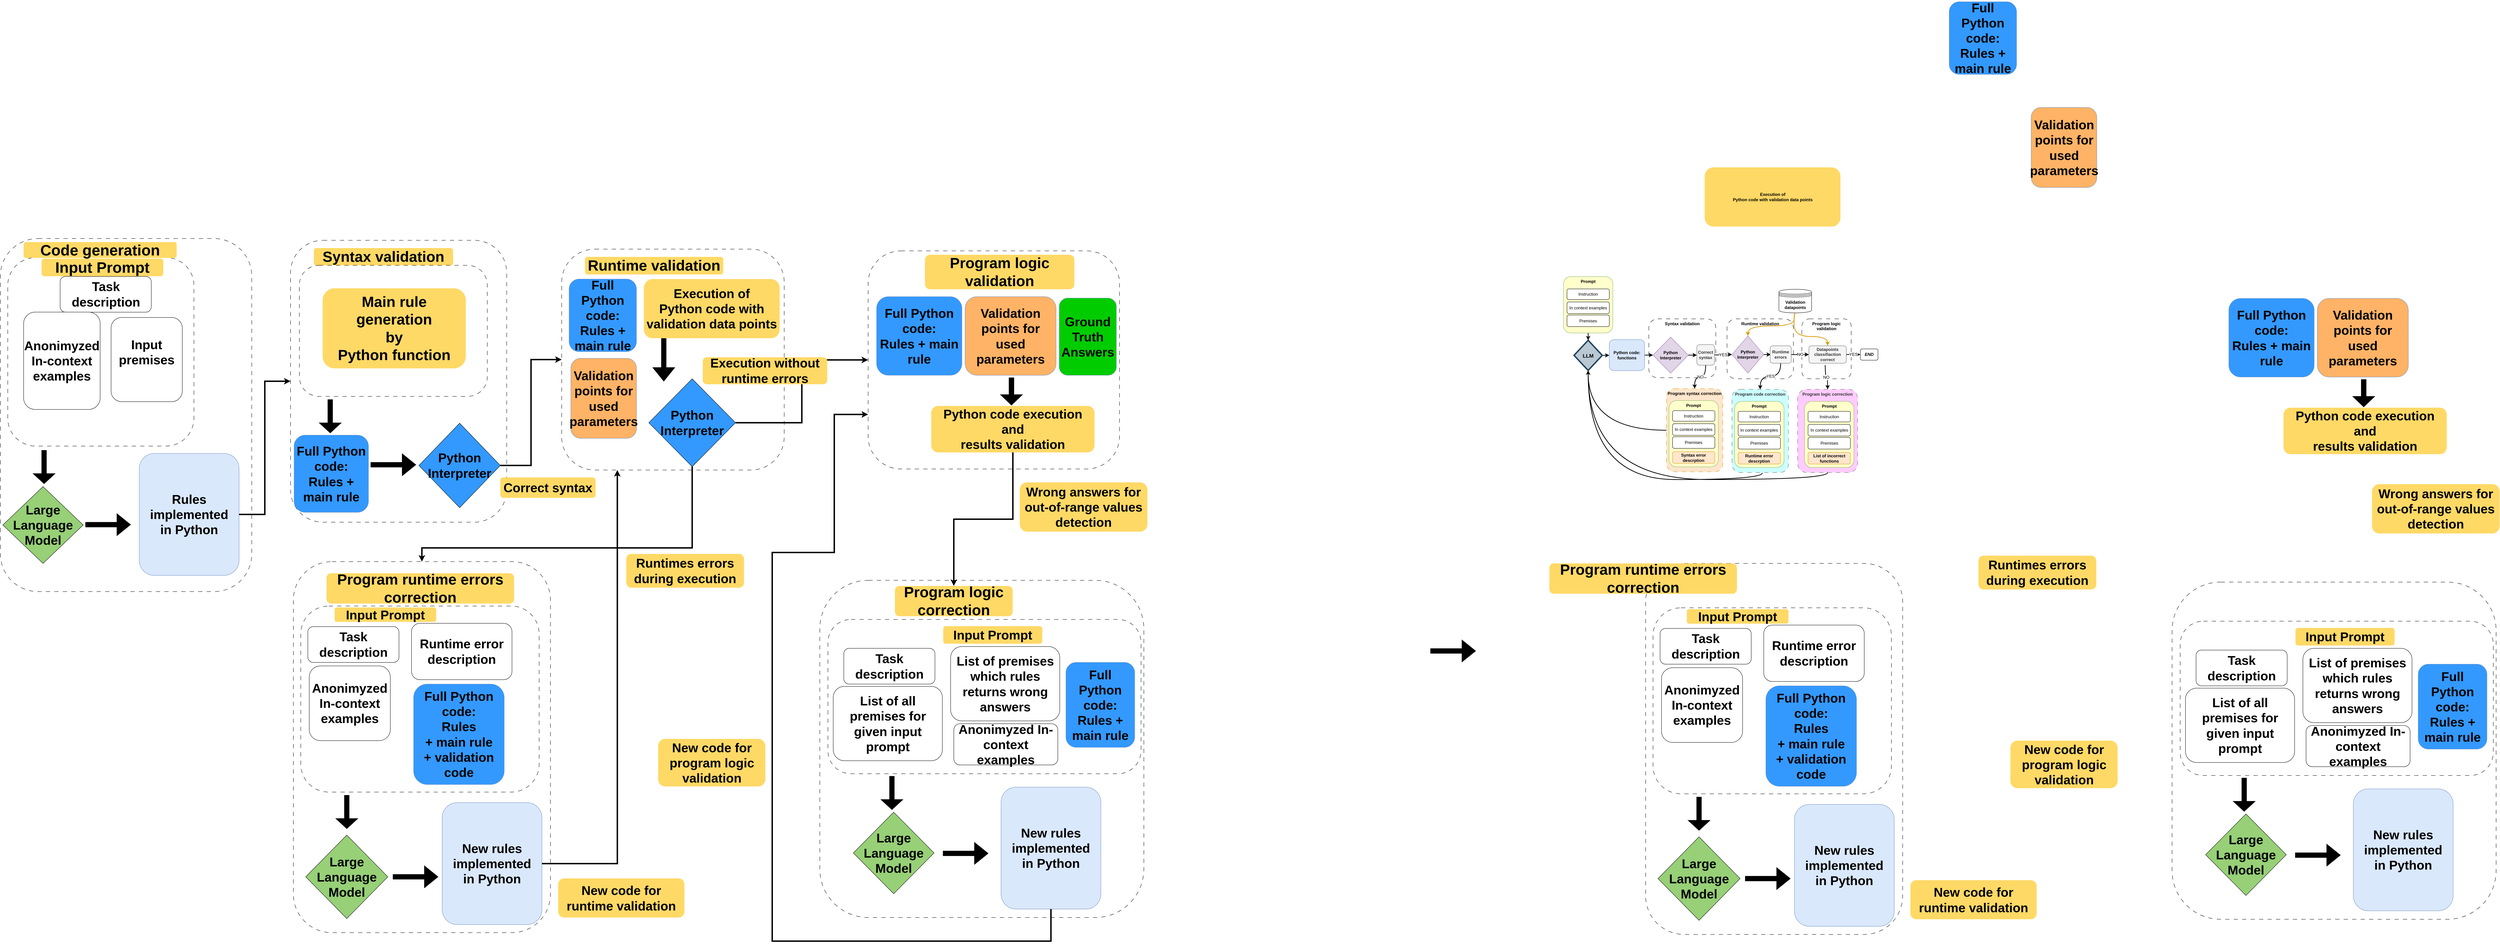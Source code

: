 <mxfile version="22.1.18" type="device">
  <diagram name="Strona-1" id="kpScrxzO6nyY7kqh5VTG">
    <mxGraphModel dx="1595" dy="4120" grid="1" gridSize="10" guides="1" tooltips="1" connect="1" arrows="1" fold="1" page="0" pageScale="1" pageWidth="3300" pageHeight="2339" background="none" math="0" shadow="0">
      <root>
        <mxCell id="0" />
        <mxCell id="1" parent="0" />
        <mxCell id="Do4RafG-QtdL9EKrPoSx-111" value="&lt;b style=&quot;border-color: var(--border-color);&quot;&gt;Program logic correction&lt;/b&gt;" style="rounded=1;whiteSpace=wrap;html=1;dashed=1;dashPattern=12 12;verticalAlign=top;fillColor=#FFCCFF;strokeColor=#666666;fontColor=#333333;" parent="1" vertex="1">
          <mxGeometry x="5122.12" y="-1820" width="170" height="236" as="geometry" />
        </mxCell>
        <mxCell id="Do4RafG-QtdL9EKrPoSx-112" value="&lt;div style=&quot;font-size: 12px;&quot;&gt;&lt;b style=&quot;font-size: 12px;&quot;&gt;&lt;font style=&quot;font-size: 12px;&quot;&gt;Prompt&lt;/font&gt;&lt;/b&gt;&lt;/div&gt;" style="rounded=1;whiteSpace=wrap;html=1;fillColor=#FFFFCC;align=center;strokeColor=#82b366;fontSize=12;verticalAlign=top;" parent="1" vertex="1">
          <mxGeometry x="5141.62" y="-1786" width="140" height="188" as="geometry" />
        </mxCell>
        <mxCell id="Do4RafG-QtdL9EKrPoSx-113" value="Instruction" style="rounded=1;whiteSpace=wrap;html=1;fontFamily=Helvetica;fontSize=12;fontColor=default;" parent="1" vertex="1">
          <mxGeometry x="5151.62" y="-1757.5" width="120" height="30" as="geometry" />
        </mxCell>
        <mxCell id="Do4RafG-QtdL9EKrPoSx-114" value="In context examples" style="rounded=1;whiteSpace=wrap;html=1;fontFamily=Helvetica;fontSize=12;fontColor=default;" parent="1" vertex="1">
          <mxGeometry x="5151.62" y="-1720.5" width="120" height="33" as="geometry" />
        </mxCell>
        <mxCell id="Do4RafG-QtdL9EKrPoSx-115" value="Premises" style="rounded=1;whiteSpace=wrap;html=1;fontFamily=Helvetica;fontSize=12;fontColor=default;" parent="1" vertex="1">
          <mxGeometry x="5151.62" y="-1683.5" width="120" height="33" as="geometry" />
        </mxCell>
        <mxCell id="Do4RafG-QtdL9EKrPoSx-116" value="List of incorrect functions" style="rounded=1;whiteSpace=wrap;html=1;fontFamily=Helvetica;fontSize=12;fillColor=#ffe6cc;strokeColor=#d79b00;fontStyle=1" parent="1" vertex="1">
          <mxGeometry x="5151.62" y="-1641" width="120" height="33" as="geometry" />
        </mxCell>
        <mxCell id="Do4RafG-QtdL9EKrPoSx-109" value="&lt;b style=&quot;border-color: var(--border-color);&quot;&gt;Program code correction&lt;/b&gt;" style="rounded=1;whiteSpace=wrap;html=1;dashed=1;dashPattern=12 12;verticalAlign=top;fillColor=#CCFFFF;fontColor=#333333;strokeColor=#666666;" parent="1" vertex="1">
          <mxGeometry x="4936" y="-1820" width="160" height="236" as="geometry" />
        </mxCell>
        <mxCell id="Do4RafG-QtdL9EKrPoSx-3" value="&lt;b style=&quot;border-color: var(--border-color);&quot;&gt;Syntax validation&lt;/b&gt;" style="rounded=1;whiteSpace=wrap;html=1;dashed=1;dashPattern=12 12;fontSize=12;verticalAlign=top;" parent="1" vertex="1">
          <mxGeometry x="4700" y="-2020" width="190" height="167" as="geometry" />
        </mxCell>
        <mxCell id="5IdnFlGQ10SCx58cn8xv-5" value="" style="rounded=1;whiteSpace=wrap;html=1;dashed=1;dashPattern=12 12;" parent="1" vertex="1">
          <mxGeometry x="25" y="-2248" width="713" height="1002" as="geometry" />
        </mxCell>
        <mxCell id="5IdnFlGQ10SCx58cn8xv-19" value="" style="rounded=1;whiteSpace=wrap;html=1;dashed=1;dashPattern=12 12;" parent="1" vertex="1">
          <mxGeometry x="46" y="-2194" width="528" height="535" as="geometry" />
        </mxCell>
        <mxCell id="5IdnFlGQ10SCx58cn8xv-11" value="" style="rounded=1;whiteSpace=wrap;html=1;dashed=1;dashPattern=12 12;" parent="1" vertex="1">
          <mxGeometry x="848" y="-2243" width="613" height="800" as="geometry" />
        </mxCell>
        <mxCell id="5IdnFlGQ10SCx58cn8xv-13" value="" style="rounded=1;whiteSpace=wrap;html=1;dashed=1;dashPattern=12 12;" parent="1" vertex="1">
          <mxGeometry x="1617" y="-2218" width="631" height="627" as="geometry" />
        </mxCell>
        <mxCell id="5IdnFlGQ10SCx58cn8xv-15" value="" style="rounded=1;whiteSpace=wrap;html=1;dashed=1;dashPattern=12 12;" parent="1" vertex="1">
          <mxGeometry x="2486" y="-2213" width="713" height="619" as="geometry" />
        </mxCell>
        <mxCell id="sRaTl0TriRTP02yAOcB_-2" value="&lt;font&gt;&lt;b&gt;&lt;font&gt;Large&lt;/font&gt;&lt;/b&gt;&lt;/font&gt;&lt;div&gt;&lt;font&gt;&lt;b&gt;&lt;font&gt;Language&lt;/font&gt;&lt;/b&gt;&lt;/font&gt;&lt;/div&gt;&lt;div&gt;&lt;font&gt;&lt;b&gt;&lt;font&gt;Model&lt;/font&gt;&lt;/b&gt;&lt;/font&gt;&lt;/div&gt;" style="rhombus;whiteSpace=wrap;html=1;fillColor=#97D077;strokeColor=#000000;fontColor=default;fontSize=36;" parent="1" vertex="1">
          <mxGeometry x="32" y="-1544" width="228" height="218" as="geometry" />
        </mxCell>
        <mxCell id="5IdnFlGQ10SCx58cn8xv-9" value="&lt;b&gt;&lt;font&gt;Code generation&lt;/font&gt;&lt;/b&gt;" style="text;html=1;align=center;verticalAlign=middle;whiteSpace=wrap;rounded=1;fillColor=#FFD966;fontSize=43;" parent="1" vertex="1">
          <mxGeometry x="91" y="-2238" width="434" height="45" as="geometry" />
        </mxCell>
        <mxCell id="5IdnFlGQ10SCx58cn8xv-12" value="&lt;b&gt;&lt;font style=&quot;font-size: 42px;&quot;&gt;Syntax validation&lt;/font&gt;&lt;/b&gt;" style="text;html=1;align=center;verticalAlign=middle;whiteSpace=wrap;rounded=1;fillColor=#FFD966;" parent="1" vertex="1">
          <mxGeometry x="914" y="-2221" width="395" height="50" as="geometry" />
        </mxCell>
        <mxCell id="5IdnFlGQ10SCx58cn8xv-14" value="&lt;b&gt;&lt;font style=&quot;font-size: 42px;&quot;&gt;Runtime validation&lt;/font&gt;&lt;/b&gt;" style="text;html=1;align=center;verticalAlign=middle;whiteSpace=wrap;rounded=1;fillColor=#FFD966;" parent="1" vertex="1">
          <mxGeometry x="1683" y="-2196" width="392" height="50" as="geometry" />
        </mxCell>
        <mxCell id="5IdnFlGQ10SCx58cn8xv-16" value="&lt;b&gt;&lt;font style=&quot;font-size: 42px;&quot;&gt;Program logic validation&lt;/font&gt;&lt;/b&gt;" style="text;html=1;align=center;verticalAlign=middle;whiteSpace=wrap;rounded=1;fillColor=#FFD966;" parent="1" vertex="1">
          <mxGeometry x="2647" y="-2202" width="424" height="98" as="geometry" />
        </mxCell>
        <mxCell id="sRaTl0TriRTP02yAOcB_-1" value="&lt;span&gt;&lt;b&gt;Task description&lt;/b&gt;&lt;/span&gt;" style="rounded=1;whiteSpace=wrap;html=1;fillColor=#FFFFFF;fontColor=#000000;align=center;strokeColor=#000000;fontSize=36;" parent="1" vertex="1">
          <mxGeometry x="194.5" y="-2140.5" width="258.5" height="101.5" as="geometry" />
        </mxCell>
        <mxCell id="5IdnFlGQ10SCx58cn8xv-17" value="&lt;div&gt;&lt;b&gt;&lt;font&gt;Anonimyzed In-context examples&lt;/font&gt;&lt;/b&gt;&lt;/div&gt;" style="rounded=1;whiteSpace=wrap;html=1;fillColor=#FFFFFF;fontColor=#000000;align=center;strokeColor=#000000;fontSize=36;" parent="1" vertex="1">
          <mxGeometry x="91" y="-2039.25" width="217" height="276.25" as="geometry" />
        </mxCell>
        <mxCell id="5IdnFlGQ10SCx58cn8xv-18" value="&lt;div&gt;&lt;b&gt;&lt;font&gt;Input&lt;/font&gt;&lt;/b&gt;&lt;/div&gt;&lt;div&gt;&lt;b&gt;&lt;font&gt;premises&lt;/font&gt;&lt;/b&gt;&lt;/div&gt;&lt;div&gt;&lt;font&gt;&lt;div&gt;&lt;br&gt;&lt;/div&gt;&lt;/font&gt;&lt;/div&gt;" style="rounded=1;whiteSpace=wrap;html=1;fillColor=#FFFFFF;fontColor=#000000;align=center;strokeColor=#000000;fontSize=36;" parent="1" vertex="1">
          <mxGeometry x="339" y="-2024" width="202" height="239" as="geometry" />
        </mxCell>
        <mxCell id="5IdnFlGQ10SCx58cn8xv-20" value="&lt;b&gt;&lt;font&gt;Input Prompt&lt;/font&gt;&lt;/b&gt;" style="text;html=1;align=center;verticalAlign=middle;whiteSpace=wrap;rounded=1;fillColor=#FFD966;fontSize=43;" parent="1" vertex="1">
          <mxGeometry x="142" y="-2191" width="345" height="50" as="geometry" />
        </mxCell>
        <mxCell id="5IdnFlGQ10SCx58cn8xv-21" value="" style="shape=singleArrow;direction=south;whiteSpace=wrap;html=1;fillColor=#000000;arrowWidth=0.217;arrowSize=0.305;rotation=-90;" parent="1" vertex="1">
          <mxGeometry x="299" y="-1500" width="63" height="128" as="geometry" />
        </mxCell>
        <mxCell id="5IdnFlGQ10SCx58cn8xv-23" value="&lt;span&gt;&lt;b&gt;Rules implemented&lt;/b&gt;&lt;/span&gt;&lt;div&gt;&lt;span&gt;&lt;b&gt;in Python&lt;/b&gt;&lt;/span&gt;&lt;/div&gt;" style="rounded=1;whiteSpace=wrap;html=1;fillColor=#dae8fc;align=center;strokeColor=#6c8ebf;fontSize=36;" parent="1" vertex="1">
          <mxGeometry x="419" y="-1638" width="283" height="346" as="geometry" />
        </mxCell>
        <mxCell id="5IdnFlGQ10SCx58cn8xv-24" value="" style="shape=singleArrow;direction=south;whiteSpace=wrap;html=1;fillColor=#000000;arrowWidth=0.217;arrowSize=0.305;" parent="1" vertex="1">
          <mxGeometry x="117.5" y="-1647" width="63" height="95" as="geometry" />
        </mxCell>
        <mxCell id="5IdnFlGQ10SCx58cn8xv-26" value="" style="endArrow=classic;html=1;rounded=0;exitX=1;exitY=0.5;exitDx=0;exitDy=0;entryX=0;entryY=0.5;entryDx=0;entryDy=0;edgeStyle=orthogonalEdgeStyle;strokeWidth=4;" parent="1" source="5IdnFlGQ10SCx58cn8xv-23" target="5IdnFlGQ10SCx58cn8xv-11" edge="1">
          <mxGeometry width="50" height="50" relative="1" as="geometry">
            <mxPoint x="969" y="-1722" as="sourcePoint" />
            <mxPoint x="1019" y="-1772" as="targetPoint" />
          </mxGeometry>
        </mxCell>
        <mxCell id="5IdnFlGQ10SCx58cn8xv-27" value="" style="rounded=1;whiteSpace=wrap;html=1;dashed=1;dashPattern=12 12;" parent="1" vertex="1">
          <mxGeometry x="873" y="-2172" width="533" height="372" as="geometry" />
        </mxCell>
        <mxCell id="5IdnFlGQ10SCx58cn8xv-28" value="&lt;b&gt;&lt;font style=&quot;font-size: 42px;&quot;&gt;Main rule generation&lt;/font&gt;&lt;/b&gt;&lt;div&gt;&lt;b&gt;&lt;font style=&quot;font-size: 42px;&quot;&gt;by&lt;/font&gt;&lt;/b&gt;&lt;/div&gt;&lt;div&gt;&lt;b&gt;&lt;font style=&quot;font-size: 42px;&quot;&gt;Python function&lt;/font&gt;&lt;/b&gt;&lt;/div&gt;" style="text;html=1;align=center;verticalAlign=middle;whiteSpace=wrap;rounded=1;fillColor=#FFD966;" parent="1" vertex="1">
          <mxGeometry x="939" y="-2106.75" width="406" height="227.25" as="geometry" />
        </mxCell>
        <mxCell id="5IdnFlGQ10SCx58cn8xv-31" value="&lt;b style=&quot;&quot;&gt;&lt;font style=&quot;font-size: 36px;&quot;&gt;Python&lt;/font&gt;&lt;/b&gt;&lt;div&gt;&lt;b style=&quot;&quot;&gt;&lt;font style=&quot;font-size: 36px;&quot;&gt;Interpreter&lt;/font&gt;&lt;/b&gt;&lt;/div&gt;" style="rhombus;whiteSpace=wrap;html=1;fillColor=#3399FF;strokeColor=#000000;fontColor=default;" parent="1" vertex="1">
          <mxGeometry x="1212" y="-1724" width="231" height="240" as="geometry" />
        </mxCell>
        <mxCell id="5IdnFlGQ10SCx58cn8xv-32" value="" style="shape=singleArrow;direction=south;whiteSpace=wrap;html=1;fillColor=#000000;arrowWidth=0.217;arrowSize=0.305;" parent="1" vertex="1">
          <mxGeometry x="929" y="-1791" width="63" height="95" as="geometry" />
        </mxCell>
        <mxCell id="5IdnFlGQ10SCx58cn8xv-33" value="&lt;div&gt;&lt;b style=&quot;&quot;&gt;&lt;font style=&quot;font-size: 36px;&quot;&gt;Full Python code:&lt;/font&gt;&lt;/b&gt;&lt;/div&gt;&lt;div&gt;&lt;b style=&quot;&quot;&gt;&lt;font style=&quot;font-size: 36px;&quot;&gt;Rules + main rule&lt;/font&gt;&lt;/b&gt;&lt;/div&gt;" style="rounded=1;whiteSpace=wrap;html=1;fillColor=#3399FF;align=center;strokeColor=#6c8ebf;" parent="1" vertex="1">
          <mxGeometry x="858" y="-1690" width="211" height="219" as="geometry" />
        </mxCell>
        <mxCell id="5IdnFlGQ10SCx58cn8xv-34" value="" style="shape=singleArrow;direction=south;whiteSpace=wrap;html=1;fillColor=#000000;arrowWidth=0.217;arrowSize=0.305;rotation=-90;" parent="1" vertex="1">
          <mxGeometry x="1108" y="-1670" width="63" height="128" as="geometry" />
        </mxCell>
        <mxCell id="5IdnFlGQ10SCx58cn8xv-35" value="" style="endArrow=classic;html=1;rounded=0;exitX=1;exitY=0.5;exitDx=0;exitDy=0;entryX=0;entryY=0.5;entryDx=0;entryDy=0;edgeStyle=orthogonalEdgeStyle;strokeWidth=4;" parent="1" source="5IdnFlGQ10SCx58cn8xv-31" target="5IdnFlGQ10SCx58cn8xv-13" edge="1">
          <mxGeometry width="50" height="50" relative="1" as="geometry">
            <mxPoint x="712" y="-1433" as="sourcePoint" />
            <mxPoint x="1021" y="-1833" as="targetPoint" />
          </mxGeometry>
        </mxCell>
        <mxCell id="5IdnFlGQ10SCx58cn8xv-36" value="&lt;b&gt;&lt;font style=&quot;font-size: 36px;&quot;&gt;Correct syntax&lt;/font&gt;&lt;/b&gt;" style="text;html=1;align=center;verticalAlign=middle;whiteSpace=wrap;rounded=1;fillColor=#FFD966;" parent="1" vertex="1">
          <mxGeometry x="1443" y="-1570" width="270" height="58" as="geometry" />
        </mxCell>
        <mxCell id="5IdnFlGQ10SCx58cn8xv-37" value="&lt;div&gt;&lt;b style=&quot;&quot;&gt;&lt;font style=&quot;font-size: 36px;&quot;&gt;Full Python code:&lt;/font&gt;&lt;/b&gt;&lt;/div&gt;&lt;div&gt;&lt;b style=&quot;&quot;&gt;&lt;font style=&quot;font-size: 36px;&quot;&gt;Rules + main rule&lt;/font&gt;&lt;/b&gt;&lt;/div&gt;" style="rounded=1;whiteSpace=wrap;html=1;fillColor=#3399FF;align=center;strokeColor=#6c8ebf;" parent="1" vertex="1">
          <mxGeometry x="1638" y="-2133" width="191" height="206" as="geometry" />
        </mxCell>
        <mxCell id="5IdnFlGQ10SCx58cn8xv-42" value="&lt;b style=&quot;&quot;&gt;&lt;font style=&quot;font-size: 36px;&quot;&gt;Validation points for used parameters&lt;/font&gt;&lt;/b&gt;" style="rounded=1;whiteSpace=wrap;html=1;fillColor=#FFB366;align=center;strokeColor=#6c8ebf;" parent="1" vertex="1">
          <mxGeometry x="1643" y="-1908" width="186" height="227" as="geometry" />
        </mxCell>
        <mxCell id="5IdnFlGQ10SCx58cn8xv-43" value="&lt;b style=&quot;&quot;&gt;&lt;font style=&quot;font-size: 36px;&quot;&gt;Python&lt;/font&gt;&lt;/b&gt;&lt;div&gt;&lt;b style=&quot;&quot;&gt;&lt;font style=&quot;font-size: 36px;&quot;&gt;Interpreter&lt;/font&gt;&lt;/b&gt;&lt;/div&gt;" style="rhombus;whiteSpace=wrap;html=1;fillColor=#3399FF;strokeColor=#000000;fontColor=default;" parent="1" vertex="1">
          <mxGeometry x="1864" y="-1850" width="246" height="249.5" as="geometry" />
        </mxCell>
        <mxCell id="5IdnFlGQ10SCx58cn8xv-44" value="" style="shape=singleArrow;direction=south;whiteSpace=wrap;html=1;fillColor=#000000;arrowWidth=0.217;arrowSize=0.305;rotation=0;" parent="1" vertex="1">
          <mxGeometry x="1875" y="-1971" width="63" height="128" as="geometry" />
        </mxCell>
        <mxCell id="5IdnFlGQ10SCx58cn8xv-46" value="&lt;b&gt;&lt;font style=&quot;font-size: 36px;&quot;&gt;Execution&amp;nbsp;&lt;/font&gt;&lt;/b&gt;&lt;b style=&quot;background-color: transparent; color: light-dark(rgb(0, 0, 0), rgb(255, 255, 255));&quot;&gt;&lt;font style=&quot;font-size: 36px;&quot;&gt;of&lt;/font&gt;&lt;/b&gt;&lt;div&gt;&lt;div&gt;&lt;b&gt;&lt;font style=&quot;font-size: 36px;&quot;&gt;Python code with validation data points&lt;/font&gt;&lt;/b&gt;&lt;/div&gt;&lt;/div&gt;" style="text;html=1;align=center;verticalAlign=middle;whiteSpace=wrap;rounded=1;fillColor=#FFD966;" parent="1" vertex="1">
          <mxGeometry x="1850" y="-2133" width="385" height="168" as="geometry" />
        </mxCell>
        <mxCell id="5IdnFlGQ10SCx58cn8xv-47" value="" style="endArrow=classic;html=1;rounded=0;exitX=1;exitY=0.5;exitDx=0;exitDy=0;entryX=0;entryY=0.5;entryDx=0;entryDy=0;edgeStyle=orthogonalEdgeStyle;strokeWidth=4;" parent="1" source="5IdnFlGQ10SCx58cn8xv-43" target="5IdnFlGQ10SCx58cn8xv-15" edge="1">
          <mxGeometry width="50" height="50" relative="1" as="geometry">
            <mxPoint x="1575" y="-1596" as="sourcePoint" />
            <mxPoint x="1904" y="-1894" as="targetPoint" />
          </mxGeometry>
        </mxCell>
        <mxCell id="5IdnFlGQ10SCx58cn8xv-49" value="&lt;b&gt;&lt;font style=&quot;font-size: 36px;&quot;&gt;Execution without runtime errors&lt;/font&gt;&lt;/b&gt;" style="text;html=1;align=center;verticalAlign=middle;whiteSpace=wrap;rounded=1;fillColor=#FFD966;" parent="1" vertex="1">
          <mxGeometry x="2017" y="-1911" width="353" height="76.5" as="geometry" />
        </mxCell>
        <mxCell id="5IdnFlGQ10SCx58cn8xv-50" value="&lt;div&gt;&lt;span&gt;&lt;b&gt;Full Python code:&lt;/b&gt;&lt;/span&gt;&lt;/div&gt;&lt;div&gt;&lt;span&gt;&lt;b&gt;Rules + main rule&lt;/b&gt;&lt;/span&gt;&lt;/div&gt;" style="rounded=1;whiteSpace=wrap;html=1;fillColor=#3399FF;align=center;strokeColor=#6c8ebf;fontSize=36;" parent="1" vertex="1">
          <mxGeometry x="2510" y="-2083" width="242" height="223" as="geometry" />
        </mxCell>
        <mxCell id="5IdnFlGQ10SCx58cn8xv-51" value="&lt;span&gt;&lt;b&gt;Validation points for used parameters&lt;/b&gt;&lt;/span&gt;" style="rounded=1;whiteSpace=wrap;html=1;fillColor=#FFB366;align=center;strokeColor=#6c8ebf;fontSize=36;" parent="1" vertex="1">
          <mxGeometry x="2761" y="-2083" width="258" height="223" as="geometry" />
        </mxCell>
        <mxCell id="5IdnFlGQ10SCx58cn8xv-52" value="&lt;span&gt;&lt;b&gt;Ground&lt;/b&gt;&lt;/span&gt;&lt;div&gt;&lt;span&gt;&lt;b&gt;Truth&lt;/b&gt;&lt;/span&gt;&lt;div&gt;&lt;span&gt;&lt;b&gt;Answers&lt;/b&gt;&lt;/span&gt;&lt;/div&gt;&lt;/div&gt;" style="rounded=1;whiteSpace=wrap;html=1;fillColor=#00CC00;align=center;strokeColor=#6c8ebf;fontSize=36;" parent="1" vertex="1">
          <mxGeometry x="3028" y="-2079" width="162" height="219" as="geometry" />
        </mxCell>
        <mxCell id="5IdnFlGQ10SCx58cn8xv-53" value="&lt;span&gt;&lt;b&gt;Python code execution&lt;/b&gt;&lt;/span&gt;&lt;div&gt;&lt;span&gt;&lt;b&gt;and&lt;/b&gt;&lt;/span&gt;&lt;/div&gt;&lt;div&gt;&lt;span&gt;&lt;b&gt;results validation&lt;/b&gt;&lt;/span&gt;&lt;/div&gt;" style="text;html=1;align=center;verticalAlign=middle;whiteSpace=wrap;rounded=1;fillColor=#FFD966;fontSize=36;" parent="1" vertex="1">
          <mxGeometry x="2665" y="-1773" width="463" height="132" as="geometry" />
        </mxCell>
        <mxCell id="5IdnFlGQ10SCx58cn8xv-54" value="" style="shape=singleArrow;direction=south;whiteSpace=wrap;html=1;fillColor=#000000;arrowWidth=0.224;arrowSize=0.386;rotation=0;" parent="1" vertex="1">
          <mxGeometry x="2861" y="-1853" width="63" height="78" as="geometry" />
        </mxCell>
        <mxCell id="5IdnFlGQ10SCx58cn8xv-67" value="" style="rounded=1;whiteSpace=wrap;html=1;dashed=1;dashPattern=12 12;" parent="1" vertex="1">
          <mxGeometry x="856" y="-1331" width="729" height="1053" as="geometry" />
        </mxCell>
        <mxCell id="5IdnFlGQ10SCx58cn8xv-68" value="" style="rounded=1;whiteSpace=wrap;html=1;dashed=1;dashPattern=12 12;" parent="1" vertex="1">
          <mxGeometry x="877" y="-1205" width="676" height="528" as="geometry" />
        </mxCell>
        <mxCell id="5IdnFlGQ10SCx58cn8xv-69" value="&lt;font&gt;&lt;b&gt;&lt;font style=&quot;font-size: 36px;&quot;&gt;Large&lt;/font&gt;&lt;/b&gt;&lt;/font&gt;&lt;div&gt;&lt;font&gt;&lt;b&gt;&lt;font style=&quot;font-size: 36px;&quot;&gt;Language&lt;/font&gt;&lt;/b&gt;&lt;/font&gt;&lt;/div&gt;&lt;div&gt;&lt;font&gt;&lt;b&gt;&lt;font style=&quot;font-size: 36px;&quot;&gt;Model&lt;/font&gt;&lt;/b&gt;&lt;/font&gt;&lt;/div&gt;" style="rhombus;whiteSpace=wrap;html=1;fillColor=#97D077;strokeColor=#000000;fontColor=default;" parent="1" vertex="1">
          <mxGeometry x="891" y="-555" width="233" height="237" as="geometry" />
        </mxCell>
        <mxCell id="5IdnFlGQ10SCx58cn8xv-70" value="&lt;b&gt;&lt;font style=&quot;font-size: 42px;&quot;&gt;Program runtime errors correction&lt;/font&gt;&lt;/b&gt;" style="text;html=1;align=center;verticalAlign=middle;whiteSpace=wrap;rounded=1;fillColor=#FFD966;" parent="1" vertex="1">
          <mxGeometry x="950" y="-1298" width="532" height="86" as="geometry" />
        </mxCell>
        <mxCell id="5IdnFlGQ10SCx58cn8xv-72" value="&lt;div&gt;&lt;b&gt;&lt;font style=&quot;font-size: 36px;&quot;&gt;Anonimyzed In-context examples&lt;/font&gt;&lt;/b&gt;&lt;/div&gt;" style="rounded=1;whiteSpace=wrap;html=1;fillColor=#FFFFFF;fontColor=#000000;align=center;strokeColor=#000000;" parent="1" vertex="1">
          <mxGeometry x="901" y="-1035" width="230" height="212" as="geometry" />
        </mxCell>
        <mxCell id="5IdnFlGQ10SCx58cn8xv-74" value="&lt;b&gt;&lt;font style=&quot;font-size: 36px;&quot;&gt;Input Prompt&lt;/font&gt;&lt;/b&gt;" style="text;html=1;align=center;verticalAlign=middle;whiteSpace=wrap;rounded=1;fillColor=#FFD966;" parent="1" vertex="1">
          <mxGeometry x="973" y="-1201" width="288" height="41" as="geometry" />
        </mxCell>
        <mxCell id="5IdnFlGQ10SCx58cn8xv-75" value="" style="shape=singleArrow;direction=south;whiteSpace=wrap;html=1;fillColor=#000000;arrowWidth=0.217;arrowSize=0.305;rotation=-90;" parent="1" vertex="1">
          <mxGeometry x="1171" y="-500.5" width="63" height="128" as="geometry" />
        </mxCell>
        <mxCell id="5IdnFlGQ10SCx58cn8xv-77" value="" style="shape=singleArrow;direction=south;whiteSpace=wrap;html=1;fillColor=#000000;arrowWidth=0.217;arrowSize=0.305;" parent="1" vertex="1">
          <mxGeometry x="976" y="-668" width="63" height="95" as="geometry" />
        </mxCell>
        <mxCell id="5IdnFlGQ10SCx58cn8xv-78" value="" style="rounded=1;whiteSpace=wrap;html=1;dashed=1;dashPattern=12 12;" parent="1" vertex="1">
          <mxGeometry x="2349" y="-1278" width="919" height="957" as="geometry" />
        </mxCell>
        <mxCell id="5IdnFlGQ10SCx58cn8xv-79" value="" style="rounded=1;whiteSpace=wrap;html=1;dashed=1;dashPattern=12 12;" parent="1" vertex="1">
          <mxGeometry x="2372" y="-1167" width="888" height="438" as="geometry" />
        </mxCell>
        <mxCell id="5IdnFlGQ10SCx58cn8xv-80" value="&lt;font&gt;&lt;b&gt;&lt;font style=&quot;font-size: 36px;&quot;&gt;Large&lt;/font&gt;&lt;/b&gt;&lt;/font&gt;&lt;div&gt;&lt;font&gt;&lt;b&gt;&lt;font style=&quot;font-size: 36px;&quot;&gt;Language&lt;/font&gt;&lt;/b&gt;&lt;/font&gt;&lt;/div&gt;&lt;div&gt;&lt;font&gt;&lt;b&gt;&lt;font style=&quot;font-size: 36px;&quot;&gt;Model&lt;/font&gt;&lt;/b&gt;&lt;/font&gt;&lt;/div&gt;" style="rhombus;whiteSpace=wrap;html=1;fillColor=#97D077;strokeColor=#000000;fontColor=default;" parent="1" vertex="1">
          <mxGeometry x="2444" y="-620" width="229" height="231.5" as="geometry" />
        </mxCell>
        <mxCell id="5IdnFlGQ10SCx58cn8xv-81" value="&lt;b style=&quot;&quot;&gt;&lt;font style=&quot;font-size: 42px;&quot;&gt;Program logic correction&lt;/font&gt;&lt;/b&gt;" style="text;html=1;align=center;verticalAlign=middle;whiteSpace=wrap;rounded=1;fillColor=#FFD966;" parent="1" vertex="1">
          <mxGeometry x="2562" y="-1262" width="334" height="86" as="geometry" />
        </mxCell>
        <mxCell id="5IdnFlGQ10SCx58cn8xv-83" value="&lt;div&gt;&lt;b&gt;&lt;font style=&quot;font-size: 36px;&quot;&gt;Anonimyzed In-context examples&lt;/font&gt;&lt;/b&gt;&lt;/div&gt;" style="rounded=1;whiteSpace=wrap;html=1;fillColor=#FFFFFF;fontColor=#000000;align=center;strokeColor=#000000;" parent="1" vertex="1">
          <mxGeometry x="2729" y="-871" width="295" height="117" as="geometry" />
        </mxCell>
        <mxCell id="5IdnFlGQ10SCx58cn8xv-84" value="&lt;div&gt;&lt;b style=&quot;&quot;&gt;&lt;font style=&quot;font-size: 36px;&quot;&gt;List of all premises for given input prompt&lt;/font&gt;&lt;/b&gt;&lt;/div&gt;" style="rounded=1;whiteSpace=wrap;html=1;fillColor=#FFFFFF;fontColor=#000000;align=center;strokeColor=#000000;" parent="1" vertex="1">
          <mxGeometry x="2387" y="-977" width="309.5" height="211" as="geometry" />
        </mxCell>
        <mxCell id="5IdnFlGQ10SCx58cn8xv-85" value="&lt;b&gt;&lt;font style=&quot;font-size: 36px;&quot;&gt;Input Prompt&lt;/font&gt;&lt;/b&gt;" style="text;html=1;align=center;verticalAlign=middle;whiteSpace=wrap;rounded=1;fillColor=#FFD966;" parent="1" vertex="1">
          <mxGeometry x="2699" y="-1148" width="281" height="50" as="geometry" />
        </mxCell>
        <mxCell id="5IdnFlGQ10SCx58cn8xv-86" value="" style="shape=singleArrow;direction=south;whiteSpace=wrap;html=1;fillColor=#000000;arrowWidth=0.217;arrowSize=0.305;rotation=-90;" parent="1" vertex="1">
          <mxGeometry x="2731" y="-567" width="63" height="128" as="geometry" />
        </mxCell>
        <mxCell id="5IdnFlGQ10SCx58cn8xv-88" value="" style="shape=singleArrow;direction=south;whiteSpace=wrap;html=1;fillColor=#000000;arrowWidth=0.217;arrowSize=0.305;" parent="1" vertex="1">
          <mxGeometry x="2522" y="-722" width="63" height="95" as="geometry" />
        </mxCell>
        <mxCell id="5IdnFlGQ10SCx58cn8xv-90" value="&lt;div&gt;&lt;b&gt;&lt;font style=&quot;font-size: 36px;&quot;&gt;Runtime error description&lt;/font&gt;&lt;/b&gt;&lt;/div&gt;" style="rounded=1;whiteSpace=wrap;html=1;fillColor=#FFFFFF;fontColor=#000000;align=center;strokeColor=#000000;" parent="1" vertex="1">
          <mxGeometry x="1191" y="-1156" width="285" height="160" as="geometry" />
        </mxCell>
        <mxCell id="5IdnFlGQ10SCx58cn8xv-93" value="&lt;div&gt;&lt;b style=&quot;&quot;&gt;&lt;font style=&quot;font-size: 36px;&quot;&gt;Full Python code:&lt;/font&gt;&lt;/b&gt;&lt;/div&gt;&lt;div&gt;&lt;b style=&quot;&quot;&gt;&lt;font style=&quot;font-size: 36px;&quot;&gt;Rules + main rule&lt;/font&gt;&lt;/b&gt;&lt;/div&gt;" style="rounded=1;whiteSpace=wrap;html=1;fillColor=#3399FF;align=center;strokeColor=#6c8ebf;" parent="1" vertex="1">
          <mxGeometry x="3047" y="-1045" width="195" height="241" as="geometry" />
        </mxCell>
        <mxCell id="5IdnFlGQ10SCx58cn8xv-94" value="&lt;div&gt;&lt;b style=&quot;&quot;&gt;&lt;font style=&quot;font-size: 36px;&quot;&gt;Full Python code:&lt;/font&gt;&lt;/b&gt;&lt;/div&gt;&lt;div&gt;&lt;b&gt;&lt;font style=&quot;font-size: 36px;&quot;&gt;Rules&lt;/font&gt;&lt;/b&gt;&lt;/div&gt;&lt;div&gt;&lt;b&gt;&lt;font style=&quot;font-size: 36px;&quot;&gt;+ main rule&lt;/font&gt;&lt;/b&gt;&lt;/div&gt;&lt;div&gt;&lt;b style=&quot;&quot;&gt;&lt;font style=&quot;font-size: 36px;&quot;&gt;+ validation code&lt;/font&gt;&lt;/b&gt;&lt;/div&gt;" style="rounded=1;whiteSpace=wrap;html=1;fillColor=#3399FF;align=center;strokeColor=#6c8ebf;" parent="1" vertex="1">
          <mxGeometry x="1197" y="-983.5" width="257" height="285" as="geometry" />
        </mxCell>
        <mxCell id="5IdnFlGQ10SCx58cn8xv-96" value="&lt;b&gt;&lt;font style=&quot;font-size: 36px;&quot;&gt;Runtimes errors during execution&lt;/font&gt;&lt;/b&gt;" style="text;html=1;align=center;verticalAlign=middle;whiteSpace=wrap;rounded=1;fillColor=#FFD966;" parent="1" vertex="1">
          <mxGeometry x="1800" y="-1353" width="334" height="96" as="geometry" />
        </mxCell>
        <mxCell id="5IdnFlGQ10SCx58cn8xv-99" value="&lt;b&gt;&lt;font style=&quot;font-size: 36px;&quot;&gt;New code for runtime validation&lt;/font&gt;&lt;/b&gt;" style="text;html=1;align=center;verticalAlign=middle;whiteSpace=wrap;rounded=1;fillColor=#FFD966;" parent="1" vertex="1">
          <mxGeometry x="1607" y="-432" width="358" height="111" as="geometry" />
        </mxCell>
        <mxCell id="5IdnFlGQ10SCx58cn8xv-100" value="" style="endArrow=classic;html=1;rounded=0;exitX=0.5;exitY=1;exitDx=0;exitDy=0;entryX=0.5;entryY=0;entryDx=0;entryDy=0;edgeStyle=orthogonalEdgeStyle;strokeWidth=4;" parent="1" source="5IdnFlGQ10SCx58cn8xv-53" target="5IdnFlGQ10SCx58cn8xv-81" edge="1">
          <mxGeometry width="50" height="50" relative="1" as="geometry">
            <mxPoint x="2295" y="-1715" as="sourcePoint" />
            <mxPoint x="2696" y="-1877" as="targetPoint" />
          </mxGeometry>
        </mxCell>
        <mxCell id="5IdnFlGQ10SCx58cn8xv-101" value="&lt;b&gt;&lt;font style=&quot;font-size: 36px;&quot;&gt;Wrong answers for out-of-range values detection&lt;/font&gt;&lt;/b&gt;" style="text;html=1;align=center;verticalAlign=middle;whiteSpace=wrap;rounded=1;fillColor=#FFD966;" parent="1" vertex="1">
          <mxGeometry x="2916" y="-1556" width="362" height="140" as="geometry" />
        </mxCell>
        <mxCell id="5IdnFlGQ10SCx58cn8xv-103" value="&lt;b&gt;&lt;font style=&quot;font-size: 36px;&quot;&gt;New code for program logic validation&lt;/font&gt;&lt;/b&gt;" style="text;html=1;align=center;verticalAlign=middle;whiteSpace=wrap;rounded=1;fillColor=#FFD966;" parent="1" vertex="1">
          <mxGeometry x="1890.5" y="-828" width="304" height="135" as="geometry" />
        </mxCell>
        <mxCell id="5IdnFlGQ10SCx58cn8xv-104" value="&lt;span&gt;&lt;b&gt;Task description&lt;/b&gt;&lt;/span&gt;" style="rounded=1;whiteSpace=wrap;html=1;fillColor=#FFFFFF;fontColor=#000000;align=center;strokeColor=#000000;fontSize=36;" parent="1" vertex="1">
          <mxGeometry x="2417" y="-1085" width="258.5" height="101.5" as="geometry" />
        </mxCell>
        <mxCell id="5IdnFlGQ10SCx58cn8xv-105" value="&lt;div&gt;&lt;b style=&quot;&quot;&gt;&lt;font style=&quot;font-size: 36px;&quot;&gt;List of premises which rules returns wrong answers&lt;/font&gt;&lt;/b&gt;&lt;/div&gt;" style="rounded=1;whiteSpace=wrap;html=1;fillColor=#FFFFFF;fontColor=#000000;align=center;strokeColor=#000000;" parent="1" vertex="1">
          <mxGeometry x="2720" y="-1090" width="309.5" height="211" as="geometry" />
        </mxCell>
        <mxCell id="5IdnFlGQ10SCx58cn8xv-106" value="&lt;span&gt;&lt;b&gt;New rules implemented&lt;/b&gt;&lt;/span&gt;&lt;div&gt;&lt;span&gt;&lt;b&gt;in Python&lt;/b&gt;&lt;/span&gt;&lt;/div&gt;" style="rounded=1;whiteSpace=wrap;html=1;fillColor=#dae8fc;align=center;strokeColor=#6c8ebf;fontSize=36;" parent="1" vertex="1">
          <mxGeometry x="2863" y="-691" width="283" height="346" as="geometry" />
        </mxCell>
        <mxCell id="5IdnFlGQ10SCx58cn8xv-109" value="" style="endArrow=classic;html=1;rounded=0;entryX=0;entryY=0.75;entryDx=0;entryDy=0;edgeStyle=orthogonalEdgeStyle;strokeWidth=4;exitX=0.5;exitY=1;exitDx=0;exitDy=0;" parent="1" source="5IdnFlGQ10SCx58cn8xv-106" target="5IdnFlGQ10SCx58cn8xv-15" edge="1">
          <mxGeometry width="50" height="50" relative="1" as="geometry">
            <mxPoint x="2642" y="-208.143" as="sourcePoint" />
            <mxPoint x="2739" y="-1252" as="targetPoint" />
            <Array as="points">
              <mxPoint x="3005" y="-254" />
              <mxPoint x="2214" y="-254" />
              <mxPoint x="2214" y="-1357" />
              <mxPoint x="2390" y="-1357" />
              <mxPoint x="2390" y="-1749" />
            </Array>
          </mxGeometry>
        </mxCell>
        <mxCell id="5IdnFlGQ10SCx58cn8xv-110" value="&lt;span&gt;&lt;b&gt;New rules implemented&lt;/b&gt;&lt;/span&gt;&lt;div&gt;&lt;span&gt;&lt;b&gt;in Python&lt;/b&gt;&lt;/span&gt;&lt;/div&gt;" style="rounded=1;whiteSpace=wrap;html=1;fillColor=#dae8fc;align=center;strokeColor=#6c8ebf;fontSize=36;" parent="1" vertex="1">
          <mxGeometry x="1278" y="-647" width="283" height="346" as="geometry" />
        </mxCell>
        <mxCell id="5IdnFlGQ10SCx58cn8xv-111" value="&lt;span&gt;&lt;b&gt;Task description&lt;/b&gt;&lt;/span&gt;" style="rounded=1;whiteSpace=wrap;html=1;fillColor=#FFFFFF;fontColor=#000000;align=center;strokeColor=#000000;fontSize=36;" parent="1" vertex="1">
          <mxGeometry x="897" y="-1146.5" width="258.5" height="101.5" as="geometry" />
        </mxCell>
        <mxCell id="5IdnFlGQ10SCx58cn8xv-113" value="" style="endArrow=classic;html=1;rounded=0;exitX=1;exitY=0.5;exitDx=0;exitDy=0;entryX=0.25;entryY=1;entryDx=0;entryDy=0;edgeStyle=orthogonalEdgeStyle;strokeWidth=4;" parent="1" source="5IdnFlGQ10SCx58cn8xv-110" target="5IdnFlGQ10SCx58cn8xv-13" edge="1">
          <mxGeometry width="50" height="50" relative="1" as="geometry">
            <mxPoint x="1453" y="-1594" as="sourcePoint" />
            <mxPoint x="1627" y="-1894" as="targetPoint" />
          </mxGeometry>
        </mxCell>
        <mxCell id="5IdnFlGQ10SCx58cn8xv-114" value="" style="endArrow=classic;html=1;rounded=0;exitX=0.5;exitY=1;exitDx=0;exitDy=0;entryX=0.5;entryY=0;entryDx=0;entryDy=0;edgeStyle=orthogonalEdgeStyle;strokeWidth=4;" parent="1" source="5IdnFlGQ10SCx58cn8xv-43" target="5IdnFlGQ10SCx58cn8xv-67" edge="1">
          <mxGeometry width="50" height="50" relative="1" as="geometry">
            <mxPoint x="1463" y="-1584" as="sourcePoint" />
            <mxPoint x="1637" y="-1884" as="targetPoint" />
            <Array as="points">
              <mxPoint x="1987" y="-1370" />
              <mxPoint x="1221" y="-1370" />
            </Array>
          </mxGeometry>
        </mxCell>
        <mxCell id="Do4RafG-QtdL9EKrPoSx-4" value="&lt;b style=&quot;border-color: var(--border-color);&quot;&gt;Runtime validation&lt;/b&gt;" style="rounded=1;whiteSpace=wrap;html=1;dashed=1;dashPattern=12 12;fontSize=12;verticalAlign=top;" parent="1" vertex="1">
          <mxGeometry x="4921.88" y="-2020" width="188.12" height="170" as="geometry" />
        </mxCell>
        <mxCell id="Do4RafG-QtdL9EKrPoSx-5" value="&lt;b style=&quot;border-color: var(--border-color);&quot;&gt;Program logic validation&lt;/b&gt;" style="rounded=1;whiteSpace=wrap;html=1;dashed=1;dashPattern=12 12;verticalAlign=top;" parent="1" vertex="1">
          <mxGeometry x="5134" y="-2020" width="140" height="170" as="geometry" />
        </mxCell>
        <mxCell id="Do4RafG-QtdL9EKrPoSx-72" style="edgeStyle=orthogonalEdgeStyle;rounded=0;orthogonalLoop=1;jettySize=auto;html=1;exitX=1;exitY=0.5;exitDx=0;exitDy=0;curved=1;strokeWidth=2;fontSize=12;" parent="1" source="Do4RafG-QtdL9EKrPoSx-6" target="Do4RafG-QtdL9EKrPoSx-16" edge="1">
          <mxGeometry relative="1" as="geometry" />
        </mxCell>
        <mxCell id="Do4RafG-QtdL9EKrPoSx-6" value="&lt;b style=&quot;font-size: 15px;&quot;&gt;LLM&lt;/b&gt;" style="rhombus;whiteSpace=wrap;html=1;fillColor=#bac8d3;strokeColor=#23445d;fontSize=15;strokeWidth=4;" parent="1" vertex="1">
          <mxGeometry x="4488" y="-1959.37" width="80" height="85.75" as="geometry" />
        </mxCell>
        <mxCell id="Do4RafG-QtdL9EKrPoSx-75" style="edgeStyle=orthogonalEdgeStyle;shape=connector;curved=1;rounded=0;orthogonalLoop=1;jettySize=auto;html=1;exitX=0.5;exitY=1;exitDx=0;exitDy=0;entryX=0.5;entryY=0;entryDx=0;entryDy=0;labelBackgroundColor=default;strokeColor=default;strokeWidth=2;align=center;verticalAlign=middle;fontFamily=Helvetica;fontSize=12;fontColor=default;endArrow=classic;" parent="1" source="Do4RafG-QtdL9EKrPoSx-12" target="Do4RafG-QtdL9EKrPoSx-6" edge="1">
          <mxGeometry relative="1" as="geometry" />
        </mxCell>
        <mxCell id="Do4RafG-QtdL9EKrPoSx-12" value="&lt;div style=&quot;font-size: 12px;&quot;&gt;&lt;b style=&quot;font-size: 12px;&quot;&gt;&lt;font style=&quot;font-size: 12px;&quot;&gt;Prompt&lt;/font&gt;&lt;/b&gt;&lt;/div&gt;" style="rounded=1;whiteSpace=wrap;html=1;fillColor=#FFFFCC;align=center;strokeColor=#82b366;fontSize=12;verticalAlign=top;" parent="1" vertex="1">
          <mxGeometry x="4458" y="-2140" width="140" height="159.99" as="geometry" />
        </mxCell>
        <mxCell id="Do4RafG-QtdL9EKrPoSx-15" value="" style="shape=singleArrow;direction=south;whiteSpace=wrap;html=1;fillColor=#000000;arrowWidth=0.217;arrowSize=0.305;rotation=-90;" parent="1" vertex="1">
          <mxGeometry x="4113.5" y="-1141.5" width="63" height="128" as="geometry" />
        </mxCell>
        <mxCell id="Do4RafG-QtdL9EKrPoSx-76" style="edgeStyle=orthogonalEdgeStyle;shape=connector;curved=1;rounded=0;orthogonalLoop=1;jettySize=auto;html=1;exitX=1;exitY=0.5;exitDx=0;exitDy=0;entryX=0;entryY=0.5;entryDx=0;entryDy=0;labelBackgroundColor=default;strokeColor=default;strokeWidth=2;align=center;verticalAlign=middle;fontFamily=Helvetica;fontSize=12;fontColor=default;endArrow=classic;" parent="1" source="Do4RafG-QtdL9EKrPoSx-16" target="Do4RafG-QtdL9EKrPoSx-21" edge="1">
          <mxGeometry relative="1" as="geometry" />
        </mxCell>
        <mxCell id="Do4RafG-QtdL9EKrPoSx-16" value="&lt;b style=&quot;font-size: 12px;&quot;&gt;Python code: functions&lt;/b&gt;" style="rounded=1;whiteSpace=wrap;html=1;fillColor=#dae8fc;align=center;strokeColor=#6c8ebf;fontSize=12;" parent="1" vertex="1">
          <mxGeometry x="4588" y="-1961.12" width="100" height="88" as="geometry" />
        </mxCell>
        <mxCell id="Do4RafG-QtdL9EKrPoSx-79" value="YES" style="edgeStyle=orthogonalEdgeStyle;shape=connector;curved=1;rounded=0;orthogonalLoop=1;jettySize=auto;html=1;exitX=1;exitY=0.5;exitDx=0;exitDy=0;entryX=0;entryY=0.5;entryDx=0;entryDy=0;labelBackgroundColor=default;strokeColor=default;strokeWidth=2;align=center;verticalAlign=middle;fontFamily=Helvetica;fontSize=12;fontColor=default;endArrow=classic;" parent="1" source="Do4RafG-QtdL9EKrPoSx-26" target="Do4RafG-QtdL9EKrPoSx-29" edge="1">
          <mxGeometry relative="1" as="geometry" />
        </mxCell>
        <mxCell id="Do4RafG-QtdL9EKrPoSx-21" value="&lt;b style=&quot;font-size: 12px;&quot;&gt;&lt;font style=&quot;font-size: 12px;&quot;&gt;Python&lt;/font&gt;&lt;/b&gt;&lt;div style=&quot;font-size: 12px;&quot;&gt;&lt;b style=&quot;font-size: 12px;&quot;&gt;&lt;font style=&quot;font-size: 12px;&quot;&gt;Interpreter&lt;/font&gt;&lt;/b&gt;&lt;/div&gt;" style="rhombus;whiteSpace=wrap;html=1;fillColor=#e1d5e7;strokeColor=#9673a6;fontSize=12;" parent="1" vertex="1">
          <mxGeometry x="4712" y="-1968.24" width="100" height="102.24" as="geometry" />
        </mxCell>
        <mxCell id="Do4RafG-QtdL9EKrPoSx-27" value="&lt;div&gt;&lt;b style=&quot;&quot;&gt;&lt;font style=&quot;font-size: 36px;&quot;&gt;Full Python code:&lt;/font&gt;&lt;/b&gt;&lt;/div&gt;&lt;div&gt;&lt;b style=&quot;&quot;&gt;&lt;font style=&quot;font-size: 36px;&quot;&gt;Rules + main rule&lt;/font&gt;&lt;/b&gt;&lt;/div&gt;" style="rounded=1;whiteSpace=wrap;html=1;fillColor=#3399FF;align=center;strokeColor=#6c8ebf;" parent="1" vertex="1">
          <mxGeometry x="5552" y="-2920" width="191" height="206" as="geometry" />
        </mxCell>
        <mxCell id="Do4RafG-QtdL9EKrPoSx-28" value="&lt;b style=&quot;&quot;&gt;&lt;font style=&quot;font-size: 36px;&quot;&gt;Validation points for used parameters&lt;/font&gt;&lt;/b&gt;" style="rounded=1;whiteSpace=wrap;html=1;fillColor=#FFB366;align=center;strokeColor=#6c8ebf;" parent="1" vertex="1">
          <mxGeometry x="5784.5" y="-2620" width="186" height="227" as="geometry" />
        </mxCell>
        <mxCell id="Do4RafG-QtdL9EKrPoSx-81" value="NO" style="edgeStyle=orthogonalEdgeStyle;shape=connector;curved=1;rounded=0;orthogonalLoop=1;jettySize=auto;html=1;exitX=1;exitY=0.5;exitDx=0;exitDy=0;labelBackgroundColor=default;strokeColor=default;strokeWidth=2;align=center;verticalAlign=middle;fontFamily=Helvetica;fontSize=12;fontColor=default;endArrow=classic;entryX=0;entryY=0.5;entryDx=0;entryDy=0;" parent="1" source="Do4RafG-QtdL9EKrPoSx-33" target="Do4RafG-QtdL9EKrPoSx-90" edge="1">
          <mxGeometry relative="1" as="geometry">
            <mxPoint x="5147.5" y="-1924.5" as="targetPoint" />
          </mxGeometry>
        </mxCell>
        <mxCell id="Do4RafG-QtdL9EKrPoSx-29" value="&lt;b style=&quot;font-size: 12px;&quot;&gt;&lt;font style=&quot;font-size: 12px;&quot;&gt;Python&lt;/font&gt;&lt;/b&gt;&lt;div style=&quot;font-size: 12px;&quot;&gt;&lt;b style=&quot;font-size: 12px;&quot;&gt;&lt;font style=&quot;font-size: 12px;&quot;&gt;Interpreter&lt;/font&gt;&lt;/b&gt;&lt;/div&gt;" style="rhombus;whiteSpace=wrap;html=1;fillColor=#e1d5e7;strokeColor=#9673a6;fontSize=12;" parent="1" vertex="1">
          <mxGeometry x="4936" y="-1971.62" width="90" height="105.62" as="geometry" />
        </mxCell>
        <mxCell id="Do4RafG-QtdL9EKrPoSx-31" value="&lt;b style=&quot;font-size: 12px;&quot;&gt;&lt;font style=&quot;font-size: 12px;&quot;&gt;Execution&amp;nbsp;&lt;/font&gt;&lt;/b&gt;&lt;b style=&quot;background-color: transparent; font-size: 12px;&quot;&gt;&lt;font style=&quot;font-size: 12px;&quot;&gt;of&lt;/font&gt;&lt;/b&gt;&lt;div style=&quot;font-size: 12px;&quot;&gt;&lt;div style=&quot;font-size: 12px;&quot;&gt;&lt;b style=&quot;font-size: 12px;&quot;&gt;&lt;font style=&quot;font-size: 12px;&quot;&gt;Python code with validation data points&lt;/font&gt;&lt;/b&gt;&lt;/div&gt;&lt;/div&gt;" style="text;html=1;align=center;verticalAlign=middle;whiteSpace=wrap;rounded=1;fillColor=#FFD966;fontSize=12;" parent="1" vertex="1">
          <mxGeometry x="4858.5" y="-2450" width="385" height="168" as="geometry" />
        </mxCell>
        <mxCell id="Do4RafG-QtdL9EKrPoSx-34" value="&lt;div&gt;&lt;span&gt;&lt;b&gt;Full Python code:&lt;/b&gt;&lt;/span&gt;&lt;/div&gt;&lt;div&gt;&lt;span&gt;&lt;b&gt;Rules + main rule&lt;/b&gt;&lt;/span&gt;&lt;/div&gt;" style="rounded=1;whiteSpace=wrap;html=1;fillColor=#3399FF;align=center;strokeColor=#6c8ebf;fontSize=36;" parent="1" vertex="1">
          <mxGeometry x="6345" y="-2078" width="242" height="223" as="geometry" />
        </mxCell>
        <mxCell id="Do4RafG-QtdL9EKrPoSx-35" value="&lt;span&gt;&lt;b&gt;Validation points for used parameters&lt;/b&gt;&lt;/span&gt;" style="rounded=1;whiteSpace=wrap;html=1;fillColor=#FFB366;align=center;strokeColor=#6c8ebf;fontSize=36;" parent="1" vertex="1">
          <mxGeometry x="6596" y="-2078" width="258" height="223" as="geometry" />
        </mxCell>
        <mxCell id="Do4RafG-QtdL9EKrPoSx-82" value="NO" style="edgeStyle=orthogonalEdgeStyle;shape=connector;curved=1;rounded=0;orthogonalLoop=1;jettySize=auto;html=1;exitX=0.5;exitY=1;exitDx=0;exitDy=0;labelBackgroundColor=default;strokeColor=default;strokeWidth=2;align=center;verticalAlign=middle;fontFamily=Helvetica;fontSize=12;fontColor=default;endArrow=classic;entryX=0.5;entryY=0;entryDx=0;entryDy=0;" parent="1" target="Do4RafG-QtdL9EKrPoSx-111" edge="1">
          <mxGeometry relative="1" as="geometry">
            <mxPoint x="5200.25" y="-1889.01" as="sourcePoint" />
            <mxPoint x="5247" y="-1805" as="targetPoint" />
          </mxGeometry>
        </mxCell>
        <mxCell id="Do4RafG-QtdL9EKrPoSx-37" value="&lt;span&gt;&lt;b&gt;Python code execution&lt;/b&gt;&lt;/span&gt;&lt;div&gt;&lt;span&gt;&lt;b&gt;and&lt;/b&gt;&lt;/span&gt;&lt;/div&gt;&lt;div&gt;&lt;span&gt;&lt;b&gt;results validation&lt;/b&gt;&lt;/span&gt;&lt;/div&gt;" style="text;html=1;align=center;verticalAlign=middle;whiteSpace=wrap;rounded=1;fillColor=#FFD966;fontSize=36;" parent="1" vertex="1">
          <mxGeometry x="6500" y="-1768" width="463" height="132" as="geometry" />
        </mxCell>
        <mxCell id="Do4RafG-QtdL9EKrPoSx-38" value="" style="shape=singleArrow;direction=south;whiteSpace=wrap;html=1;fillColor=#000000;arrowWidth=0.224;arrowSize=0.386;rotation=0;" parent="1" vertex="1">
          <mxGeometry x="6696" y="-1848" width="63" height="78" as="geometry" />
        </mxCell>
        <mxCell id="Do4RafG-QtdL9EKrPoSx-39" value="" style="rounded=1;whiteSpace=wrap;html=1;dashed=1;dashPattern=12 12;" parent="1" vertex="1">
          <mxGeometry x="4691" y="-1326" width="729" height="1053" as="geometry" />
        </mxCell>
        <mxCell id="Do4RafG-QtdL9EKrPoSx-40" value="" style="rounded=1;whiteSpace=wrap;html=1;dashed=1;dashPattern=12 12;" parent="1" vertex="1">
          <mxGeometry x="4712" y="-1200" width="676" height="528" as="geometry" />
        </mxCell>
        <mxCell id="Do4RafG-QtdL9EKrPoSx-41" value="&lt;font&gt;&lt;b&gt;&lt;font style=&quot;font-size: 36px;&quot;&gt;Large&lt;/font&gt;&lt;/b&gt;&lt;/font&gt;&lt;div&gt;&lt;font&gt;&lt;b&gt;&lt;font style=&quot;font-size: 36px;&quot;&gt;Language&lt;/font&gt;&lt;/b&gt;&lt;/font&gt;&lt;/div&gt;&lt;div&gt;&lt;font&gt;&lt;b&gt;&lt;font style=&quot;font-size: 36px;&quot;&gt;Model&lt;/font&gt;&lt;/b&gt;&lt;/font&gt;&lt;/div&gt;" style="rhombus;whiteSpace=wrap;html=1;fillColor=#97D077;strokeColor=#000000;fontColor=default;" parent="1" vertex="1">
          <mxGeometry x="4726" y="-550" width="233" height="237" as="geometry" />
        </mxCell>
        <mxCell id="Do4RafG-QtdL9EKrPoSx-42" value="&lt;b&gt;&lt;font style=&quot;font-size: 42px;&quot;&gt;Program runtime errors correction&lt;/font&gt;&lt;/b&gt;" style="text;html=1;align=center;verticalAlign=middle;whiteSpace=wrap;rounded=1;fillColor=#FFD966;" parent="1" vertex="1">
          <mxGeometry x="4418" y="-1326" width="532" height="86" as="geometry" />
        </mxCell>
        <mxCell id="Do4RafG-QtdL9EKrPoSx-43" value="&lt;div&gt;&lt;b&gt;&lt;font style=&quot;font-size: 36px;&quot;&gt;Anonimyzed In-context examples&lt;/font&gt;&lt;/b&gt;&lt;/div&gt;" style="rounded=1;whiteSpace=wrap;html=1;fillColor=#FFFFFF;fontColor=#000000;align=center;strokeColor=#000000;" parent="1" vertex="1">
          <mxGeometry x="4736" y="-1030" width="230" height="212" as="geometry" />
        </mxCell>
        <mxCell id="Do4RafG-QtdL9EKrPoSx-44" value="&lt;b&gt;&lt;font style=&quot;font-size: 36px;&quot;&gt;Input Prompt&lt;/font&gt;&lt;/b&gt;" style="text;html=1;align=center;verticalAlign=middle;whiteSpace=wrap;rounded=1;fillColor=#FFD966;" parent="1" vertex="1">
          <mxGeometry x="4808" y="-1196" width="288" height="41" as="geometry" />
        </mxCell>
        <mxCell id="Do4RafG-QtdL9EKrPoSx-45" value="" style="shape=singleArrow;direction=south;whiteSpace=wrap;html=1;fillColor=#000000;arrowWidth=0.217;arrowSize=0.305;rotation=-90;" parent="1" vertex="1">
          <mxGeometry x="5006" y="-495.5" width="63" height="128" as="geometry" />
        </mxCell>
        <mxCell id="Do4RafG-QtdL9EKrPoSx-46" value="" style="shape=singleArrow;direction=south;whiteSpace=wrap;html=1;fillColor=#000000;arrowWidth=0.217;arrowSize=0.305;" parent="1" vertex="1">
          <mxGeometry x="4811" y="-663" width="63" height="95" as="geometry" />
        </mxCell>
        <mxCell id="Do4RafG-QtdL9EKrPoSx-47" value="" style="rounded=1;whiteSpace=wrap;html=1;dashed=1;dashPattern=12 12;" parent="1" vertex="1">
          <mxGeometry x="6184" y="-1273" width="919" height="957" as="geometry" />
        </mxCell>
        <mxCell id="Do4RafG-QtdL9EKrPoSx-48" value="" style="rounded=1;whiteSpace=wrap;html=1;dashed=1;dashPattern=12 12;" parent="1" vertex="1">
          <mxGeometry x="6207" y="-1162" width="888" height="438" as="geometry" />
        </mxCell>
        <mxCell id="Do4RafG-QtdL9EKrPoSx-49" value="&lt;font&gt;&lt;b&gt;&lt;font style=&quot;font-size: 36px;&quot;&gt;Large&lt;/font&gt;&lt;/b&gt;&lt;/font&gt;&lt;div&gt;&lt;font&gt;&lt;b&gt;&lt;font style=&quot;font-size: 36px;&quot;&gt;Language&lt;/font&gt;&lt;/b&gt;&lt;/font&gt;&lt;/div&gt;&lt;div&gt;&lt;font&gt;&lt;b&gt;&lt;font style=&quot;font-size: 36px;&quot;&gt;Model&lt;/font&gt;&lt;/b&gt;&lt;/font&gt;&lt;/div&gt;" style="rhombus;whiteSpace=wrap;html=1;fillColor=#97D077;strokeColor=#000000;fontColor=default;" parent="1" vertex="1">
          <mxGeometry x="6279" y="-615" width="229" height="231.5" as="geometry" />
        </mxCell>
        <mxCell id="Do4RafG-QtdL9EKrPoSx-51" value="&lt;div&gt;&lt;b&gt;&lt;font style=&quot;font-size: 36px;&quot;&gt;Anonimyzed In-context examples&lt;/font&gt;&lt;/b&gt;&lt;/div&gt;" style="rounded=1;whiteSpace=wrap;html=1;fillColor=#FFFFFF;fontColor=#000000;align=center;strokeColor=#000000;" parent="1" vertex="1">
          <mxGeometry x="6564" y="-866" width="295" height="117" as="geometry" />
        </mxCell>
        <mxCell id="Do4RafG-QtdL9EKrPoSx-52" value="&lt;div&gt;&lt;b style=&quot;&quot;&gt;&lt;font style=&quot;font-size: 36px;&quot;&gt;List of all premises for given input prompt&lt;/font&gt;&lt;/b&gt;&lt;/div&gt;" style="rounded=1;whiteSpace=wrap;html=1;fillColor=#FFFFFF;fontColor=#000000;align=center;strokeColor=#000000;" parent="1" vertex="1">
          <mxGeometry x="6222" y="-972" width="309.5" height="211" as="geometry" />
        </mxCell>
        <mxCell id="Do4RafG-QtdL9EKrPoSx-53" value="&lt;b&gt;&lt;font style=&quot;font-size: 36px;&quot;&gt;Input Prompt&lt;/font&gt;&lt;/b&gt;" style="text;html=1;align=center;verticalAlign=middle;whiteSpace=wrap;rounded=1;fillColor=#FFD966;" parent="1" vertex="1">
          <mxGeometry x="6534" y="-1143" width="281" height="50" as="geometry" />
        </mxCell>
        <mxCell id="Do4RafG-QtdL9EKrPoSx-54" value="" style="shape=singleArrow;direction=south;whiteSpace=wrap;html=1;fillColor=#000000;arrowWidth=0.217;arrowSize=0.305;rotation=-90;" parent="1" vertex="1">
          <mxGeometry x="6566" y="-562" width="63" height="128" as="geometry" />
        </mxCell>
        <mxCell id="Do4RafG-QtdL9EKrPoSx-55" value="" style="shape=singleArrow;direction=south;whiteSpace=wrap;html=1;fillColor=#000000;arrowWidth=0.217;arrowSize=0.305;" parent="1" vertex="1">
          <mxGeometry x="6357" y="-717" width="63" height="95" as="geometry" />
        </mxCell>
        <mxCell id="Do4RafG-QtdL9EKrPoSx-56" value="&lt;div&gt;&lt;b&gt;&lt;font style=&quot;font-size: 36px;&quot;&gt;Runtime error description&lt;/font&gt;&lt;/b&gt;&lt;/div&gt;" style="rounded=1;whiteSpace=wrap;html=1;fillColor=#FFFFFF;fontColor=#000000;align=center;strokeColor=#000000;" parent="1" vertex="1">
          <mxGeometry x="5026" y="-1151" width="285" height="160" as="geometry" />
        </mxCell>
        <mxCell id="Do4RafG-QtdL9EKrPoSx-57" value="&lt;div&gt;&lt;b style=&quot;&quot;&gt;&lt;font style=&quot;font-size: 36px;&quot;&gt;Full Python code:&lt;/font&gt;&lt;/b&gt;&lt;/div&gt;&lt;div&gt;&lt;b style=&quot;&quot;&gt;&lt;font style=&quot;font-size: 36px;&quot;&gt;Rules + main rule&lt;/font&gt;&lt;/b&gt;&lt;/div&gt;" style="rounded=1;whiteSpace=wrap;html=1;fillColor=#3399FF;align=center;strokeColor=#6c8ebf;" parent="1" vertex="1">
          <mxGeometry x="6882" y="-1040" width="195" height="241" as="geometry" />
        </mxCell>
        <mxCell id="Do4RafG-QtdL9EKrPoSx-58" value="&lt;div&gt;&lt;b style=&quot;&quot;&gt;&lt;font style=&quot;font-size: 36px;&quot;&gt;Full Python code:&lt;/font&gt;&lt;/b&gt;&lt;/div&gt;&lt;div&gt;&lt;b&gt;&lt;font style=&quot;font-size: 36px;&quot;&gt;Rules&lt;/font&gt;&lt;/b&gt;&lt;/div&gt;&lt;div&gt;&lt;b&gt;&lt;font style=&quot;font-size: 36px;&quot;&gt;+ main rule&lt;/font&gt;&lt;/b&gt;&lt;/div&gt;&lt;div&gt;&lt;b style=&quot;&quot;&gt;&lt;font style=&quot;font-size: 36px;&quot;&gt;+ validation code&lt;/font&gt;&lt;/b&gt;&lt;/div&gt;" style="rounded=1;whiteSpace=wrap;html=1;fillColor=#3399FF;align=center;strokeColor=#6c8ebf;" parent="1" vertex="1">
          <mxGeometry x="5032" y="-978.5" width="257" height="285" as="geometry" />
        </mxCell>
        <mxCell id="Do4RafG-QtdL9EKrPoSx-59" value="&lt;b&gt;&lt;font style=&quot;font-size: 36px;&quot;&gt;Runtimes errors during execution&lt;/font&gt;&lt;/b&gt;" style="text;html=1;align=center;verticalAlign=middle;whiteSpace=wrap;rounded=1;fillColor=#FFD966;" parent="1" vertex="1">
          <mxGeometry x="5635" y="-1348" width="334" height="96" as="geometry" />
        </mxCell>
        <mxCell id="Do4RafG-QtdL9EKrPoSx-60" value="&lt;b&gt;&lt;font style=&quot;font-size: 36px;&quot;&gt;New code for runtime validation&lt;/font&gt;&lt;/b&gt;" style="text;html=1;align=center;verticalAlign=middle;whiteSpace=wrap;rounded=1;fillColor=#FFD966;" parent="1" vertex="1">
          <mxGeometry x="5442" y="-427" width="358" height="111" as="geometry" />
        </mxCell>
        <mxCell id="Do4RafG-QtdL9EKrPoSx-62" value="&lt;b&gt;&lt;font style=&quot;font-size: 36px;&quot;&gt;Wrong answers for out-of-range values detection&lt;/font&gt;&lt;/b&gt;" style="text;html=1;align=center;verticalAlign=middle;whiteSpace=wrap;rounded=1;fillColor=#FFD966;" parent="1" vertex="1">
          <mxGeometry x="6751" y="-1551" width="362" height="140" as="geometry" />
        </mxCell>
        <mxCell id="Do4RafG-QtdL9EKrPoSx-63" value="&lt;b&gt;&lt;font style=&quot;font-size: 36px;&quot;&gt;New code for program logic validation&lt;/font&gt;&lt;/b&gt;" style="text;html=1;align=center;verticalAlign=middle;whiteSpace=wrap;rounded=1;fillColor=#FFD966;" parent="1" vertex="1">
          <mxGeometry x="5725.5" y="-823" width="304" height="135" as="geometry" />
        </mxCell>
        <mxCell id="Do4RafG-QtdL9EKrPoSx-64" value="&lt;span&gt;&lt;b&gt;Task description&lt;/b&gt;&lt;/span&gt;" style="rounded=1;whiteSpace=wrap;html=1;fillColor=#FFFFFF;fontColor=#000000;align=center;strokeColor=#000000;fontSize=36;" parent="1" vertex="1">
          <mxGeometry x="6252" y="-1080" width="258.5" height="101.5" as="geometry" />
        </mxCell>
        <mxCell id="Do4RafG-QtdL9EKrPoSx-65" value="&lt;div&gt;&lt;b style=&quot;&quot;&gt;&lt;font style=&quot;font-size: 36px;&quot;&gt;List of premises which rules returns wrong answers&lt;/font&gt;&lt;/b&gt;&lt;/div&gt;" style="rounded=1;whiteSpace=wrap;html=1;fillColor=#FFFFFF;fontColor=#000000;align=center;strokeColor=#000000;" parent="1" vertex="1">
          <mxGeometry x="6555" y="-1085" width="309.5" height="211" as="geometry" />
        </mxCell>
        <mxCell id="Do4RafG-QtdL9EKrPoSx-66" value="&lt;span&gt;&lt;b&gt;New rules implemented&lt;/b&gt;&lt;/span&gt;&lt;div&gt;&lt;span&gt;&lt;b&gt;in Python&lt;/b&gt;&lt;/span&gt;&lt;/div&gt;" style="rounded=1;whiteSpace=wrap;html=1;fillColor=#dae8fc;align=center;strokeColor=#6c8ebf;fontSize=36;" parent="1" vertex="1">
          <mxGeometry x="6698" y="-686" width="283" height="346" as="geometry" />
        </mxCell>
        <mxCell id="Do4RafG-QtdL9EKrPoSx-68" value="&lt;span&gt;&lt;b&gt;New rules implemented&lt;/b&gt;&lt;/span&gt;&lt;div&gt;&lt;span&gt;&lt;b&gt;in Python&lt;/b&gt;&lt;/span&gt;&lt;/div&gt;" style="rounded=1;whiteSpace=wrap;html=1;fillColor=#dae8fc;align=center;strokeColor=#6c8ebf;fontSize=36;" parent="1" vertex="1">
          <mxGeometry x="5113" y="-642" width="283" height="346" as="geometry" />
        </mxCell>
        <mxCell id="Do4RafG-QtdL9EKrPoSx-69" value="&lt;span&gt;&lt;b&gt;Task description&lt;/b&gt;&lt;/span&gt;" style="rounded=1;whiteSpace=wrap;html=1;fillColor=#FFFFFF;fontColor=#000000;align=center;strokeColor=#000000;fontSize=36;" parent="1" vertex="1">
          <mxGeometry x="4732" y="-1141.5" width="258.5" height="101.5" as="geometry" />
        </mxCell>
        <mxCell id="Do4RafG-QtdL9EKrPoSx-119" style="edgeStyle=orthogonalEdgeStyle;shape=connector;curved=1;rounded=0;orthogonalLoop=1;jettySize=auto;html=1;exitX=0.5;exitY=1;exitDx=0;exitDy=0;entryX=0.5;entryY=0;entryDx=0;entryDy=0;labelBackgroundColor=default;strokeColor=#d79b00;strokeWidth=2;align=center;verticalAlign=middle;fontFamily=Helvetica;fontSize=12;fontColor=default;endArrow=classic;fillColor=#ffe6cc;" parent="1" source="Do4RafG-QtdL9EKrPoSx-78" target="Do4RafG-QtdL9EKrPoSx-90" edge="1">
          <mxGeometry relative="1" as="geometry">
            <Array as="points">
              <mxPoint x="5112" y="-1970" />
              <mxPoint x="5207" y="-1970" />
            </Array>
          </mxGeometry>
        </mxCell>
        <mxCell id="Do4RafG-QtdL9EKrPoSx-120" style="edgeStyle=orthogonalEdgeStyle;shape=connector;curved=1;rounded=0;orthogonalLoop=1;jettySize=auto;html=1;exitX=0.5;exitY=1;exitDx=0;exitDy=0;entryX=0.5;entryY=0;entryDx=0;entryDy=0;labelBackgroundColor=default;strokeColor=#d79b00;strokeWidth=2;align=center;verticalAlign=middle;fontFamily=Helvetica;fontSize=12;fontColor=default;endArrow=classic;fillColor=#ffe6cc;" parent="1" source="Do4RafG-QtdL9EKrPoSx-78" target="Do4RafG-QtdL9EKrPoSx-29" edge="1">
          <mxGeometry relative="1" as="geometry">
            <Array as="points">
              <mxPoint x="5112" y="-2000" />
              <mxPoint x="4981" y="-2000" />
            </Array>
          </mxGeometry>
        </mxCell>
        <mxCell id="Do4RafG-QtdL9EKrPoSx-78" value="Validation datapoints" style="shape=datastore;whiteSpace=wrap;html=1;fontFamily=Helvetica;fontSize=12;fontStyle=1" parent="1" vertex="1">
          <mxGeometry x="5069" y="-2104" width="92.62" height="67" as="geometry" />
        </mxCell>
        <mxCell id="Do4RafG-QtdL9EKrPoSx-85" value="" style="edgeStyle=orthogonalEdgeStyle;shape=connector;curved=1;rounded=0;orthogonalLoop=1;jettySize=auto;html=1;exitX=1;exitY=0.5;exitDx=0;exitDy=0;entryX=0;entryY=0.5;entryDx=0;entryDy=0;labelBackgroundColor=default;strokeColor=default;strokeWidth=2;align=center;verticalAlign=middle;fontFamily=Helvetica;fontSize=12;fontColor=default;endArrow=classic;" parent="1" source="Do4RafG-QtdL9EKrPoSx-21" target="Do4RafG-QtdL9EKrPoSx-26" edge="1">
          <mxGeometry relative="1" as="geometry">
            <mxPoint x="4812" y="-1917" as="sourcePoint" />
            <mxPoint x="4959" y="-1917" as="targetPoint" />
          </mxGeometry>
        </mxCell>
        <mxCell id="Do4RafG-QtdL9EKrPoSx-87" value="NO" style="edgeStyle=orthogonalEdgeStyle;shape=connector;curved=1;rounded=0;orthogonalLoop=1;jettySize=auto;html=1;exitX=0.5;exitY=1;exitDx=0;exitDy=0;labelBackgroundColor=default;strokeColor=default;strokeWidth=2;align=center;verticalAlign=middle;fontFamily=Helvetica;fontSize=12;fontColor=default;endArrow=classic;entryX=0.5;entryY=0;entryDx=0;entryDy=0;" parent="1" source="Do4RafG-QtdL9EKrPoSx-26" target="tpAMLvktc43X86NNI7rZ-1" edge="1">
          <mxGeometry relative="1" as="geometry">
            <mxPoint x="4826.231" y="-1834" as="targetPoint" />
          </mxGeometry>
        </mxCell>
        <mxCell id="Do4RafG-QtdL9EKrPoSx-26" value="&lt;b style=&quot;font-size: 12px;&quot;&gt;&lt;font style=&quot;font-size: 12px;&quot;&gt;Correct syntax&lt;/font&gt;&lt;/b&gt;" style="text;html=1;align=center;verticalAlign=middle;whiteSpace=wrap;rounded=1;fillColor=#f5f5f5;fontSize=12;strokeColor=#666666;fontColor=#333333;" parent="1" vertex="1">
          <mxGeometry x="4836.25" y="-1946.87" width="50" height="58.25" as="geometry" />
        </mxCell>
        <mxCell id="Do4RafG-QtdL9EKrPoSx-88" value="" style="edgeStyle=orthogonalEdgeStyle;shape=connector;curved=1;rounded=0;orthogonalLoop=1;jettySize=auto;html=1;exitX=1;exitY=0.5;exitDx=0;exitDy=0;labelBackgroundColor=default;strokeColor=default;strokeWidth=2;align=center;verticalAlign=middle;fontFamily=Helvetica;fontSize=12;fontColor=default;endArrow=classic;" parent="1" source="Do4RafG-QtdL9EKrPoSx-29" target="Do4RafG-QtdL9EKrPoSx-33" edge="1">
          <mxGeometry relative="1" as="geometry">
            <mxPoint x="5013" y="-1917" as="sourcePoint" />
            <mxPoint x="5138" y="-1918" as="targetPoint" />
          </mxGeometry>
        </mxCell>
        <mxCell id="Do4RafG-QtdL9EKrPoSx-94" value="YES" style="edgeStyle=orthogonalEdgeStyle;shape=connector;curved=1;rounded=0;orthogonalLoop=1;jettySize=auto;html=1;exitX=0.5;exitY=1;exitDx=0;exitDy=0;labelBackgroundColor=default;strokeColor=default;strokeWidth=2;align=center;verticalAlign=middle;fontFamily=Helvetica;fontSize=12;fontColor=default;endArrow=classic;entryX=0.5;entryY=0;entryDx=0;entryDy=0;" parent="1" source="Do4RafG-QtdL9EKrPoSx-33" target="Do4RafG-QtdL9EKrPoSx-109" edge="1">
          <mxGeometry relative="1" as="geometry">
            <mxPoint x="5017.417" y="-1789" as="targetPoint" />
          </mxGeometry>
        </mxCell>
        <mxCell id="Do4RafG-QtdL9EKrPoSx-33" value="&lt;b style=&quot;font-size: 12px;&quot;&gt;&lt;font style=&quot;font-size: 12px;&quot;&gt;Runtime errors&lt;/font&gt;&lt;/b&gt;" style="text;html=1;align=center;verticalAlign=middle;whiteSpace=wrap;rounded=1;fillColor=#f5f5f5;fontSize=12;strokeColor=#666666;fontColor=#333333;" parent="1" vertex="1">
          <mxGeometry x="5044" y="-1943.47" width="60" height="49.32" as="geometry" />
        </mxCell>
        <mxCell id="Do4RafG-QtdL9EKrPoSx-92" value="YES" style="edgeStyle=orthogonalEdgeStyle;shape=connector;curved=1;rounded=0;orthogonalLoop=1;jettySize=auto;html=1;labelBackgroundColor=default;strokeColor=default;strokeWidth=2;align=center;verticalAlign=middle;fontFamily=Helvetica;fontSize=12;fontColor=default;endArrow=classic;" parent="1" source="Do4RafG-QtdL9EKrPoSx-90" target="Do4RafG-QtdL9EKrPoSx-91" edge="1">
          <mxGeometry relative="1" as="geometry" />
        </mxCell>
        <mxCell id="Do4RafG-QtdL9EKrPoSx-90" value="&lt;b style=&quot;font-size: 12px;&quot;&gt;&lt;font style=&quot;font-size: 12px;&quot;&gt;Datapoints classifiaction correct&lt;/font&gt;&lt;/b&gt;" style="text;html=1;align=center;verticalAlign=middle;whiteSpace=wrap;rounded=1;fillColor=#f5f5f5;fontSize=12;strokeColor=#666666;fontColor=#333333;" parent="1" vertex="1">
          <mxGeometry x="5154" y="-1943.47" width="106.25" height="49.32" as="geometry" />
        </mxCell>
        <mxCell id="Do4RafG-QtdL9EKrPoSx-91" value="END" style="rounded=1;whiteSpace=wrap;html=1;fontFamily=Helvetica;fontSize=12;fontStyle=3;" parent="1" vertex="1">
          <mxGeometry x="5300" y="-1934.81" width="50" height="32" as="geometry" />
        </mxCell>
        <mxCell id="Do4RafG-QtdL9EKrPoSx-96" value="Instruction" style="rounded=1;whiteSpace=wrap;html=1;fontFamily=Helvetica;fontSize=12;fontColor=default;" parent="1" vertex="1">
          <mxGeometry x="4468" y="-2105" width="120" height="30" as="geometry" />
        </mxCell>
        <mxCell id="Do4RafG-QtdL9EKrPoSx-97" value="In context examples" style="rounded=1;whiteSpace=wrap;html=1;fontFamily=Helvetica;fontSize=12;fontColor=default;" parent="1" vertex="1">
          <mxGeometry x="4468" y="-2068" width="120" height="33" as="geometry" />
        </mxCell>
        <mxCell id="Do4RafG-QtdL9EKrPoSx-98" value="Premises" style="rounded=1;whiteSpace=wrap;html=1;fontFamily=Helvetica;fontSize=12;fontColor=default;" parent="1" vertex="1">
          <mxGeometry x="4468" y="-2031" width="120" height="33" as="geometry" />
        </mxCell>
        <mxCell id="Do4RafG-QtdL9EKrPoSx-110" style="edgeStyle=orthogonalEdgeStyle;shape=connector;curved=1;rounded=0;orthogonalLoop=1;jettySize=auto;html=1;exitX=0.537;exitY=1.004;exitDx=0;exitDy=0;labelBackgroundColor=default;strokeColor=default;strokeWidth=2;align=center;verticalAlign=middle;fontFamily=Helvetica;fontSize=12;fontColor=default;endArrow=classic;entryX=0.5;entryY=1;entryDx=0;entryDy=0;exitPerimeter=0;" parent="1" source="Do4RafG-QtdL9EKrPoSx-109" target="Do4RafG-QtdL9EKrPoSx-6" edge="1">
          <mxGeometry relative="1" as="geometry">
            <mxPoint x="4460" y="-1840" as="targetPoint" />
          </mxGeometry>
        </mxCell>
        <mxCell id="Do4RafG-QtdL9EKrPoSx-99" value="&lt;div style=&quot;font-size: 12px;&quot;&gt;&lt;b style=&quot;font-size: 12px;&quot;&gt;&lt;font style=&quot;font-size: 12px;&quot;&gt;Prompt&lt;/font&gt;&lt;/b&gt;&lt;/div&gt;" style="rounded=1;whiteSpace=wrap;html=1;fillColor=#FFFFCC;align=center;strokeColor=#82b366;fontSize=12;verticalAlign=top;" parent="1" vertex="1">
          <mxGeometry x="4943.38" y="-1786" width="140" height="188" as="geometry" />
        </mxCell>
        <mxCell id="Do4RafG-QtdL9EKrPoSx-100" value="Instruction" style="rounded=1;whiteSpace=wrap;html=1;fontFamily=Helvetica;fontSize=12;fontColor=default;" parent="1" vertex="1">
          <mxGeometry x="4953.38" y="-1757.5" width="120" height="30" as="geometry" />
        </mxCell>
        <mxCell id="Do4RafG-QtdL9EKrPoSx-101" value="In context examples" style="rounded=1;whiteSpace=wrap;html=1;fontFamily=Helvetica;fontSize=12;fontColor=default;" parent="1" vertex="1">
          <mxGeometry x="4953.38" y="-1720.5" width="120" height="33" as="geometry" />
        </mxCell>
        <mxCell id="Do4RafG-QtdL9EKrPoSx-102" value="Premises" style="rounded=1;whiteSpace=wrap;html=1;fontFamily=Helvetica;fontSize=12;fontColor=default;" parent="1" vertex="1">
          <mxGeometry x="4953.38" y="-1683.5" width="120" height="33" as="geometry" />
        </mxCell>
        <mxCell id="Do4RafG-QtdL9EKrPoSx-103" value="Runtime error descrption" style="rounded=1;whiteSpace=wrap;html=1;fontFamily=Helvetica;fontSize=12;fillColor=#ffe6cc;strokeColor=#d79b00;fontStyle=1" parent="1" vertex="1">
          <mxGeometry x="4953.38" y="-1641" width="120" height="33" as="geometry" />
        </mxCell>
        <mxCell id="Do4RafG-QtdL9EKrPoSx-118" style="edgeStyle=orthogonalEdgeStyle;shape=connector;curved=1;rounded=0;orthogonalLoop=1;jettySize=auto;html=1;exitX=0.5;exitY=1;exitDx=0;exitDy=0;labelBackgroundColor=default;strokeColor=default;strokeWidth=2;align=center;verticalAlign=middle;fontFamily=Helvetica;fontSize=12;fontColor=default;endArrow=classic;entryX=0.5;entryY=1;entryDx=0;entryDy=0;" parent="1" source="Do4RafG-QtdL9EKrPoSx-111" target="Do4RafG-QtdL9EKrPoSx-6" edge="1">
          <mxGeometry relative="1" as="geometry">
            <mxPoint x="4490" y="-1850" as="targetPoint" />
          </mxGeometry>
        </mxCell>
        <mxCell id="tpAMLvktc43X86NNI7rZ-7" style="edgeStyle=orthogonalEdgeStyle;rounded=0;orthogonalLoop=1;jettySize=auto;html=1;exitX=0;exitY=0.5;exitDx=0;exitDy=0;entryX=0.5;entryY=1;entryDx=0;entryDy=0;fontSize=12;strokeWidth=2;curved=1;" edge="1" parent="1" source="tpAMLvktc43X86NNI7rZ-1" target="Do4RafG-QtdL9EKrPoSx-6">
          <mxGeometry relative="1" as="geometry" />
        </mxCell>
        <mxCell id="tpAMLvktc43X86NNI7rZ-1" value="&lt;b style=&quot;border-color: var(--border-color);&quot;&gt;Program syntax correction&lt;/b&gt;" style="rounded=1;whiteSpace=wrap;html=1;dashed=1;dashPattern=12 12;verticalAlign=top;fillColor=#ffe6cc;strokeColor=#d79b00;" vertex="1" parent="1">
          <mxGeometry x="4750" y="-1822" width="160" height="236" as="geometry" />
        </mxCell>
        <mxCell id="tpAMLvktc43X86NNI7rZ-2" value="&lt;div style=&quot;font-size: 12px;&quot;&gt;&lt;b style=&quot;font-size: 12px;&quot;&gt;&lt;font style=&quot;font-size: 12px;&quot;&gt;Prompt&lt;/font&gt;&lt;/b&gt;&lt;/div&gt;" style="rounded=1;whiteSpace=wrap;html=1;fillColor=#FFFFCC;align=center;strokeColor=#82b366;fontSize=12;verticalAlign=top;" vertex="1" parent="1">
          <mxGeometry x="4757.38" y="-1788" width="140" height="188" as="geometry" />
        </mxCell>
        <mxCell id="tpAMLvktc43X86NNI7rZ-3" value="Instruction" style="rounded=1;whiteSpace=wrap;html=1;fontFamily=Helvetica;fontSize=12;fontColor=default;" vertex="1" parent="1">
          <mxGeometry x="4767.38" y="-1759.5" width="120" height="30" as="geometry" />
        </mxCell>
        <mxCell id="tpAMLvktc43X86NNI7rZ-4" value="In context examples" style="rounded=1;whiteSpace=wrap;html=1;fontFamily=Helvetica;fontSize=12;fontColor=default;" vertex="1" parent="1">
          <mxGeometry x="4767.38" y="-1722.5" width="120" height="33" as="geometry" />
        </mxCell>
        <mxCell id="tpAMLvktc43X86NNI7rZ-5" value="Premises" style="rounded=1;whiteSpace=wrap;html=1;fontFamily=Helvetica;fontSize=12;fontColor=default;" vertex="1" parent="1">
          <mxGeometry x="4767.38" y="-1685.5" width="120" height="33" as="geometry" />
        </mxCell>
        <mxCell id="tpAMLvktc43X86NNI7rZ-6" value="Syntax error descrption" style="rounded=1;whiteSpace=wrap;html=1;fontFamily=Helvetica;fontSize=12;fillColor=#ffe6cc;strokeColor=#d79b00;fontStyle=1" vertex="1" parent="1">
          <mxGeometry x="4767.38" y="-1643" width="120" height="33" as="geometry" />
        </mxCell>
      </root>
    </mxGraphModel>
  </diagram>
</mxfile>
